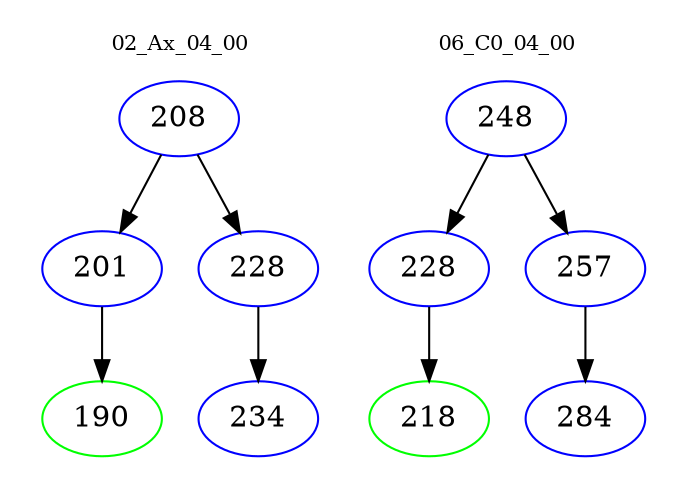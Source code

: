 digraph{
subgraph cluster_0 {
color = white
label = "02_Ax_04_00";
fontsize=10;
T0_208 [label="208", color="blue"]
T0_208 -> T0_201 [color="black"]
T0_201 [label="201", color="blue"]
T0_201 -> T0_190 [color="black"]
T0_190 [label="190", color="green"]
T0_208 -> T0_228 [color="black"]
T0_228 [label="228", color="blue"]
T0_228 -> T0_234 [color="black"]
T0_234 [label="234", color="blue"]
}
subgraph cluster_1 {
color = white
label = "06_C0_04_00";
fontsize=10;
T1_248 [label="248", color="blue"]
T1_248 -> T1_228 [color="black"]
T1_228 [label="228", color="blue"]
T1_228 -> T1_218 [color="black"]
T1_218 [label="218", color="green"]
T1_248 -> T1_257 [color="black"]
T1_257 [label="257", color="blue"]
T1_257 -> T1_284 [color="black"]
T1_284 [label="284", color="blue"]
}
}
